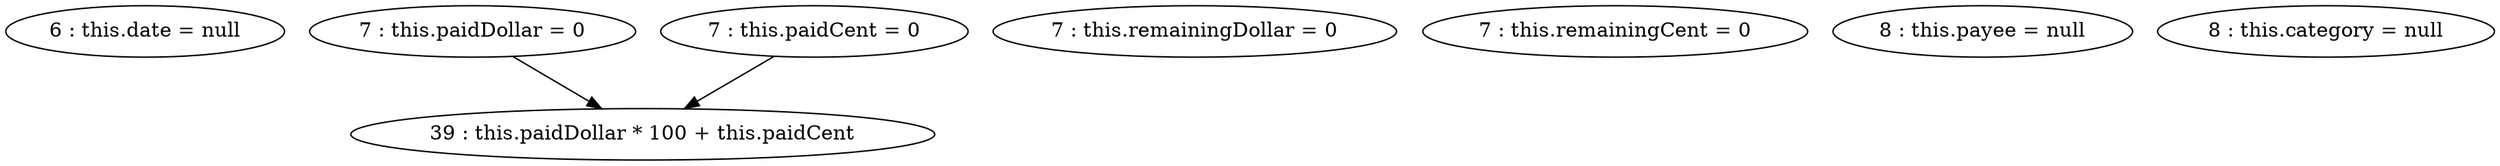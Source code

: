 digraph G {
"6 : this.date = null"
"7 : this.paidDollar = 0"
"7 : this.paidDollar = 0" -> "39 : this.paidDollar * 100 + this.paidCent"
"7 : this.paidCent = 0"
"7 : this.paidCent = 0" -> "39 : this.paidDollar * 100 + this.paidCent"
"7 : this.remainingDollar = 0"
"7 : this.remainingCent = 0"
"8 : this.payee = null"
"8 : this.category = null"
"39 : this.paidDollar * 100 + this.paidCent"
}